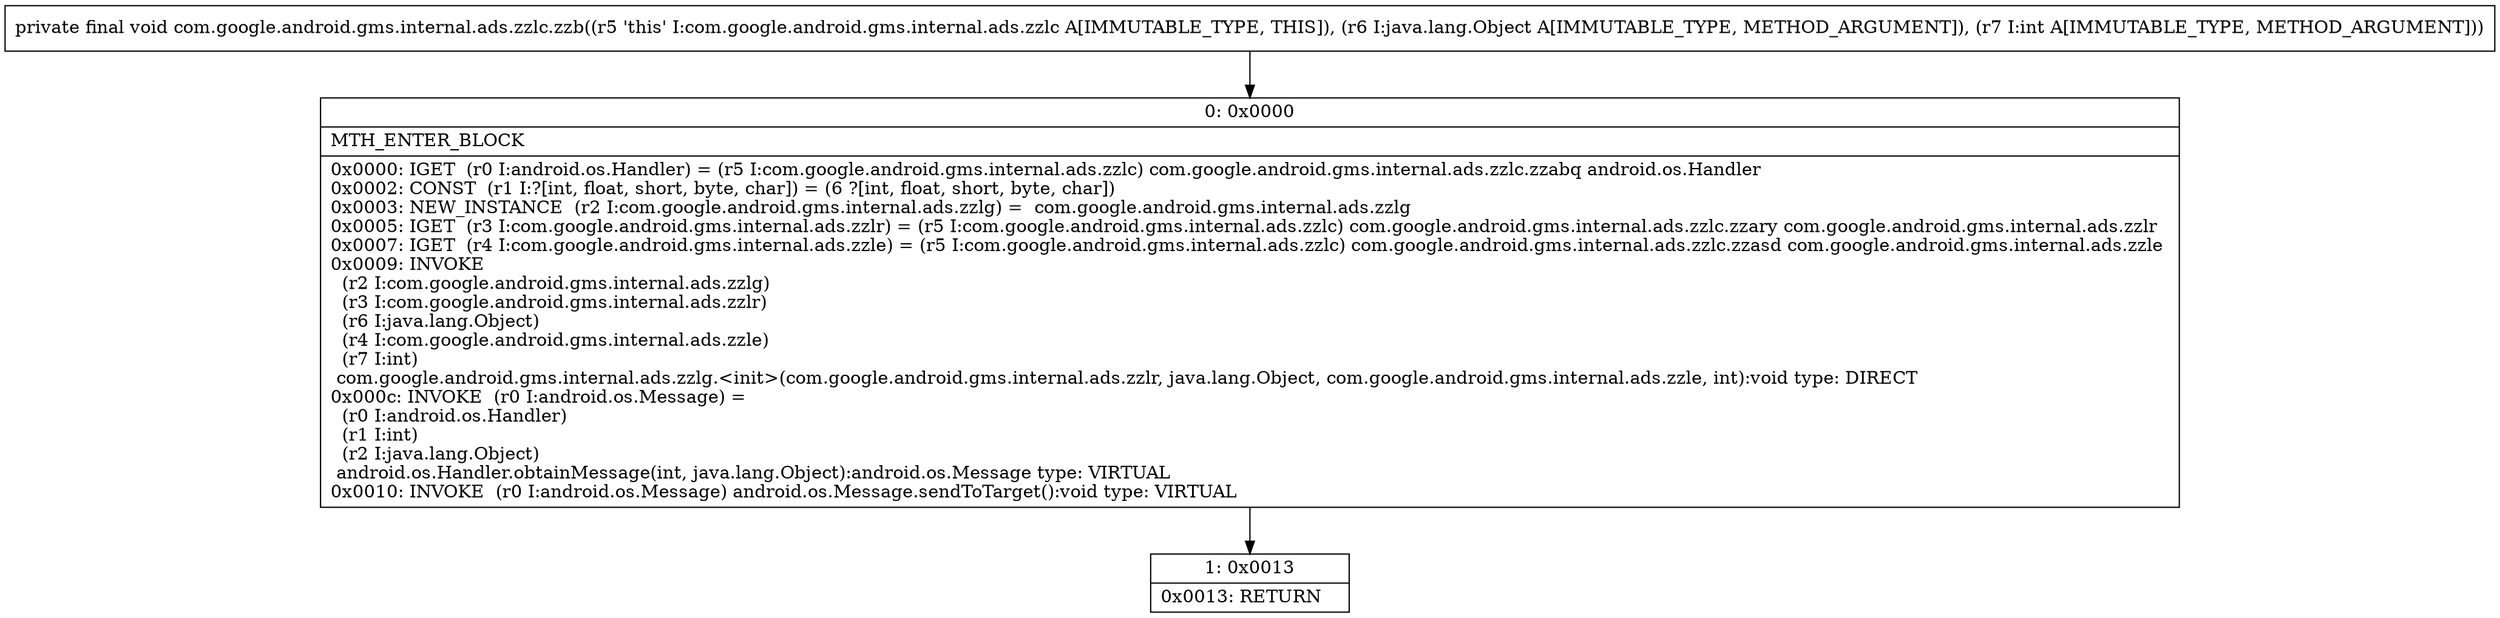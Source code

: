 digraph "CFG forcom.google.android.gms.internal.ads.zzlc.zzb(Ljava\/lang\/Object;I)V" {
Node_0 [shape=record,label="{0\:\ 0x0000|MTH_ENTER_BLOCK\l|0x0000: IGET  (r0 I:android.os.Handler) = (r5 I:com.google.android.gms.internal.ads.zzlc) com.google.android.gms.internal.ads.zzlc.zzabq android.os.Handler \l0x0002: CONST  (r1 I:?[int, float, short, byte, char]) = (6 ?[int, float, short, byte, char]) \l0x0003: NEW_INSTANCE  (r2 I:com.google.android.gms.internal.ads.zzlg) =  com.google.android.gms.internal.ads.zzlg \l0x0005: IGET  (r3 I:com.google.android.gms.internal.ads.zzlr) = (r5 I:com.google.android.gms.internal.ads.zzlc) com.google.android.gms.internal.ads.zzlc.zzary com.google.android.gms.internal.ads.zzlr \l0x0007: IGET  (r4 I:com.google.android.gms.internal.ads.zzle) = (r5 I:com.google.android.gms.internal.ads.zzlc) com.google.android.gms.internal.ads.zzlc.zzasd com.google.android.gms.internal.ads.zzle \l0x0009: INVOKE  \l  (r2 I:com.google.android.gms.internal.ads.zzlg)\l  (r3 I:com.google.android.gms.internal.ads.zzlr)\l  (r6 I:java.lang.Object)\l  (r4 I:com.google.android.gms.internal.ads.zzle)\l  (r7 I:int)\l com.google.android.gms.internal.ads.zzlg.\<init\>(com.google.android.gms.internal.ads.zzlr, java.lang.Object, com.google.android.gms.internal.ads.zzle, int):void type: DIRECT \l0x000c: INVOKE  (r0 I:android.os.Message) = \l  (r0 I:android.os.Handler)\l  (r1 I:int)\l  (r2 I:java.lang.Object)\l android.os.Handler.obtainMessage(int, java.lang.Object):android.os.Message type: VIRTUAL \l0x0010: INVOKE  (r0 I:android.os.Message) android.os.Message.sendToTarget():void type: VIRTUAL \l}"];
Node_1 [shape=record,label="{1\:\ 0x0013|0x0013: RETURN   \l}"];
MethodNode[shape=record,label="{private final void com.google.android.gms.internal.ads.zzlc.zzb((r5 'this' I:com.google.android.gms.internal.ads.zzlc A[IMMUTABLE_TYPE, THIS]), (r6 I:java.lang.Object A[IMMUTABLE_TYPE, METHOD_ARGUMENT]), (r7 I:int A[IMMUTABLE_TYPE, METHOD_ARGUMENT])) }"];
MethodNode -> Node_0;
Node_0 -> Node_1;
}

